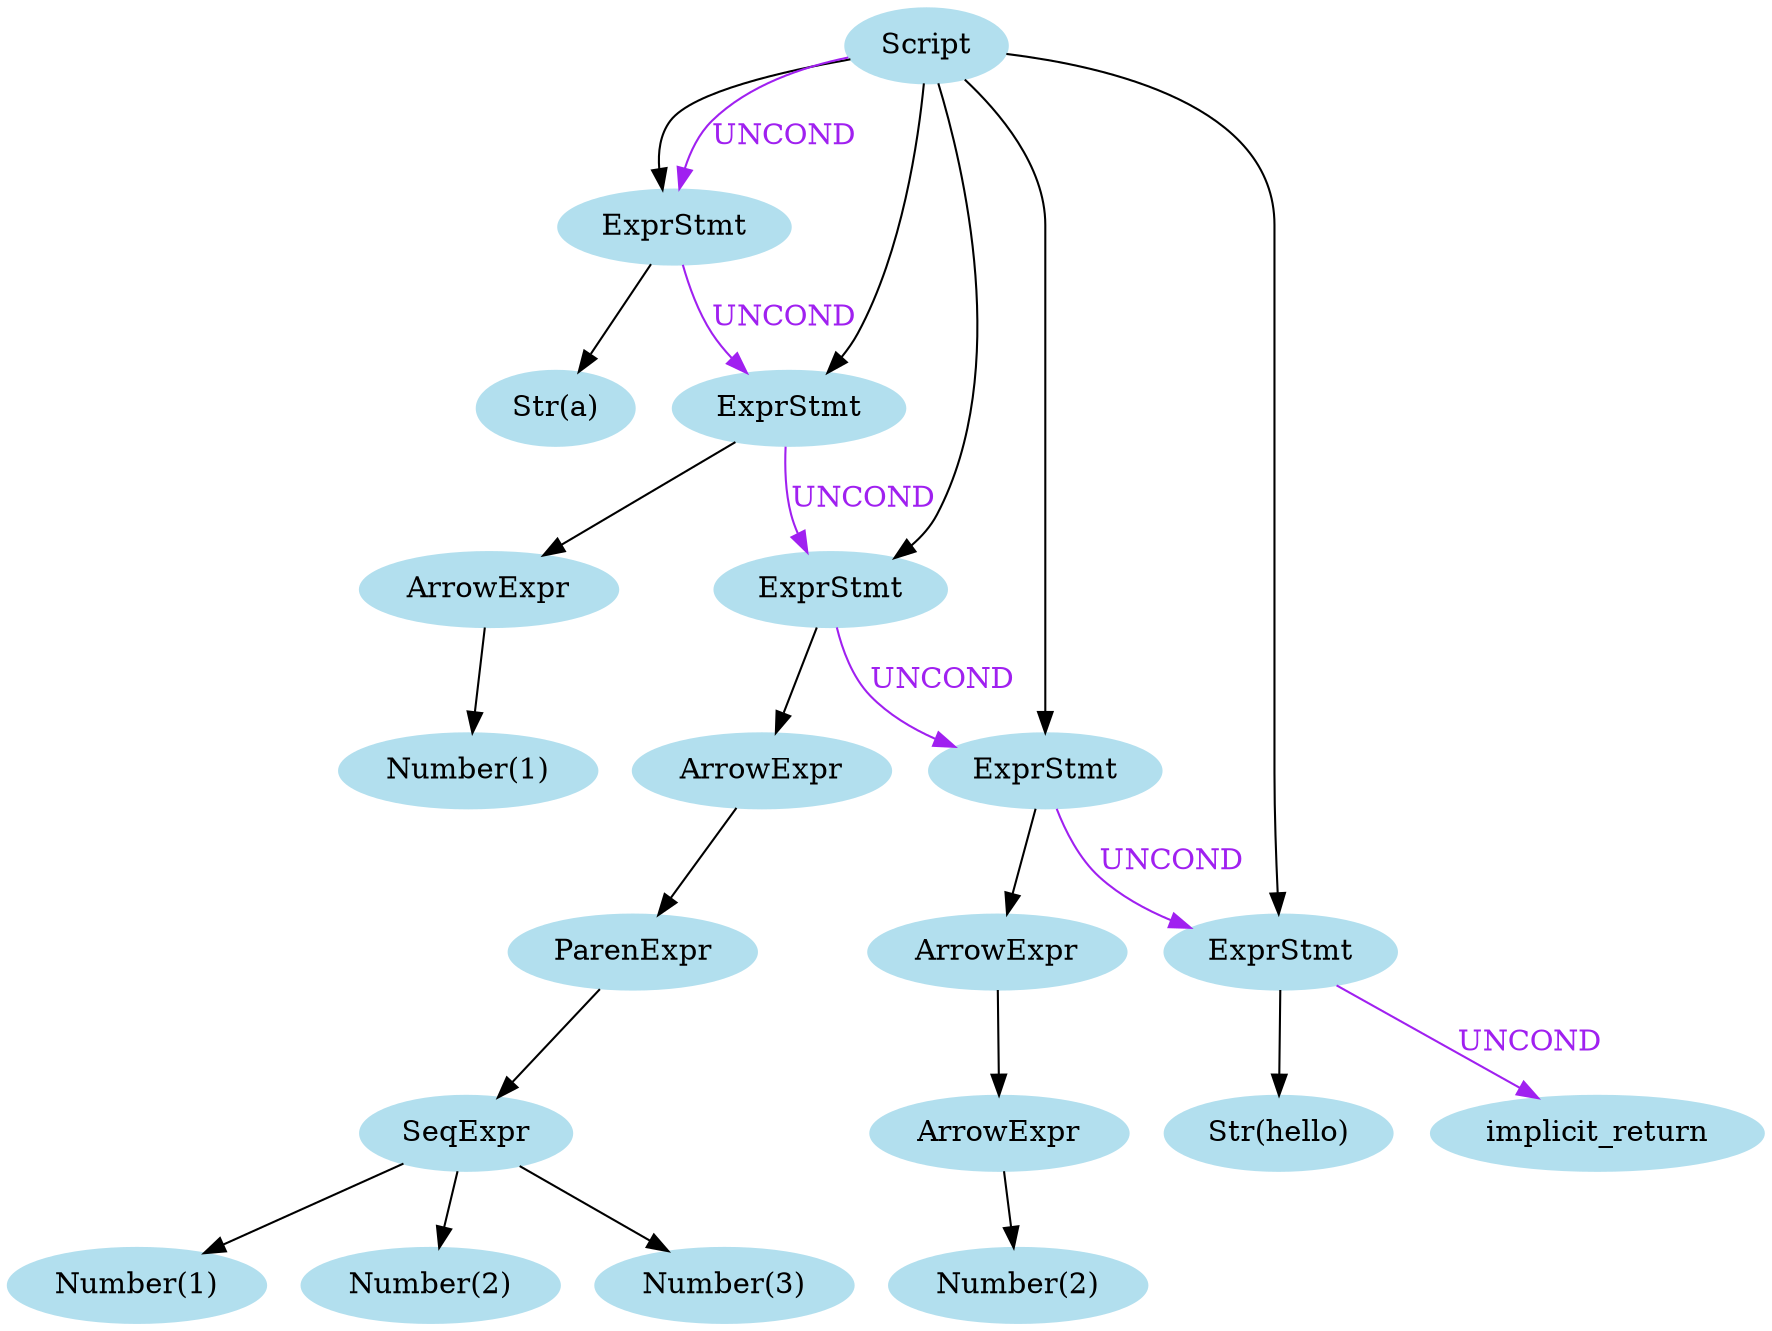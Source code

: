 digraph {
    0 [color=lightblue2, style=filled, label = "Script" ]
    1 [color=lightblue2, style=filled, label = "ExprStmt" ]
    2 [color=lightblue2, style=filled, label = "Str(a)" ]
    3 [color=lightblue2, style=filled, label = "ExprStmt" ]
    4 [color=lightblue2, style=filled, label = "ArrowExpr" ]
    5 [color=lightblue2, style=filled, label = "Number(1)" ]
    6 [color=lightblue2, style=filled, label = "ExprStmt" ]
    7 [color=lightblue2, style=filled, label = "ArrowExpr" ]
    8 [color=lightblue2, style=filled, label = "ParenExpr" ]
    9 [color=lightblue2, style=filled, label = "SeqExpr" ]
    10 [color=lightblue2, style=filled, label = "Number(1)" ]
    11 [color=lightblue2, style=filled, label = "Number(2)" ]
    12 [color=lightblue2, style=filled, label = "Number(3)" ]
    13 [color=lightblue2, style=filled, label = "ExprStmt" ]
    14 [color=lightblue2, style=filled, label = "ArrowExpr" ]
    15 [color=lightblue2, style=filled, label = "ArrowExpr" ]
    16 [color=lightblue2, style=filled, label = "Number(2)" ]
    17 [color=lightblue2, style=filled, label = "ExprStmt" ]
    18 [color=lightblue2, style=filled, label = "Str(hello)" ]
    19 [color=lightblue2, style=filled, label = "implicit_return" ]
    0 -> 1 [ label = "" ]
    1 -> 2 [ label = "" ]
    0 -> 3 [ label = "" ]
    3 -> 4 [ label = "" ]
    4 -> 5 [ label = "" ]
    0 -> 6 [ label = "" ]
    6 -> 7 [ label = "" ]
    7 -> 8 [ label = "" ]
    8 -> 9 [ label = "" ]
    9 -> 10 [ label = "" ]
    9 -> 11 [ label = "" ]
    9 -> 12 [ label = "" ]
    0 -> 13 [ label = "" ]
    13 -> 14 [ label = "" ]
    14 -> 15 [ label = "" ]
    15 -> 16 [ label = "" ]
    0 -> 17 [ label = "" ]
    17 -> 18 [ label = "" ]
    0 -> 1 [label="UNCOND", fontcolor="purple", color="purple"]
    1 -> 3 [label="UNCOND", fontcolor="purple", color="purple"]
    3 -> 6 [label="UNCOND", fontcolor="purple", color="purple"]
    6 -> 13 [label="UNCOND", fontcolor="purple", color="purple"]
    13 -> 17 [label="UNCOND", fontcolor="purple", color="purple"]
    17 -> 19 [label="UNCOND", fontcolor="purple", color="purple"]
}
